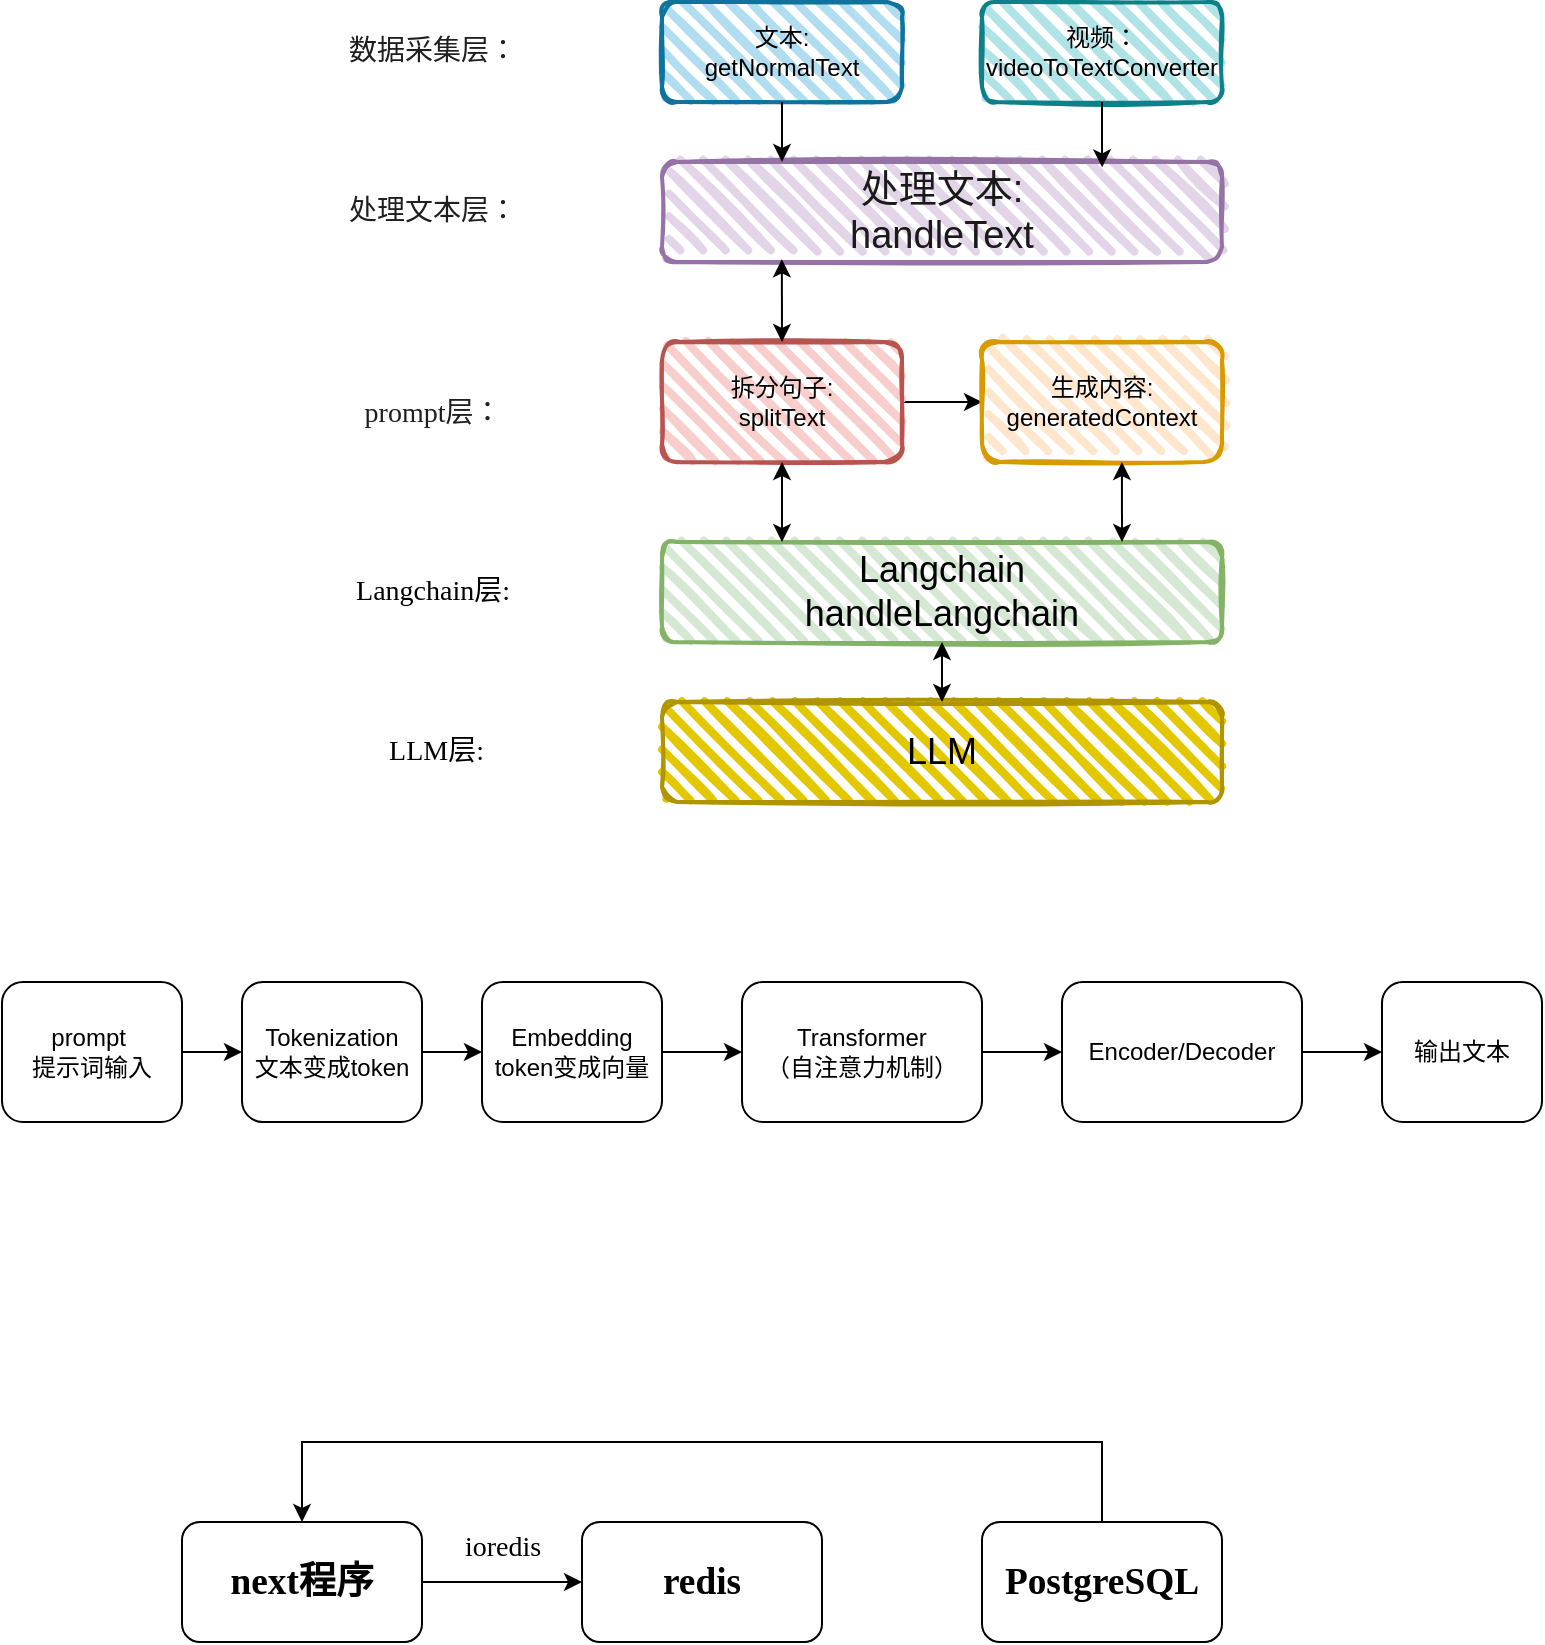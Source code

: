 <mxfile version="24.8.0">
  <diagram name="第 1 页" id="gYU9W0TBQRhG5-N19RFS">
    <mxGraphModel dx="1647" dy="1020" grid="1" gridSize="10" guides="1" tooltips="1" connect="1" arrows="1" fold="1" page="1" pageScale="1" pageWidth="827" pageHeight="1169" math="0" shadow="0">
      <root>
        <mxCell id="0" />
        <mxCell id="1" parent="0" />
        <mxCell id="h4a_0MuscMIAsqZkccJg-1" value="&lt;font style=&quot;font-size: 18px;&quot;&gt;LLM&lt;/font&gt;" style="rounded=1;whiteSpace=wrap;html=1;strokeWidth=2;fillWeight=4;hachureGap=8;hachureAngle=45;fillColor=#e3c800;sketch=1;fontColor=#000000;strokeColor=#B09500;" parent="1" vertex="1">
          <mxGeometry x="360" y="430" width="280" height="50" as="geometry" />
        </mxCell>
        <mxCell id="h4a_0MuscMIAsqZkccJg-2" value="&lt;span style=&quot;font-size: 18px;&quot;&gt;Langchain&lt;br&gt;handleLangchain&lt;/span&gt;" style="rounded=1;whiteSpace=wrap;html=1;strokeWidth=2;fillWeight=4;hachureGap=8;hachureAngle=45;fillColor=#d5e8d4;sketch=1;strokeColor=#82b366;" parent="1" vertex="1">
          <mxGeometry x="360" y="350" width="280" height="50" as="geometry" />
        </mxCell>
        <mxCell id="h4a_0MuscMIAsqZkccJg-7" style="edgeStyle=orthogonalEdgeStyle;rounded=0;orthogonalLoop=1;jettySize=auto;html=1;entryX=0;entryY=0.5;entryDx=0;entryDy=0;" parent="1" source="h4a_0MuscMIAsqZkccJg-4" target="h4a_0MuscMIAsqZkccJg-5" edge="1">
          <mxGeometry relative="1" as="geometry" />
        </mxCell>
        <mxCell id="h4a_0MuscMIAsqZkccJg-4" value="拆分句子:&lt;br&gt;splitText" style="rounded=1;whiteSpace=wrap;html=1;strokeWidth=2;fillWeight=4;hachureGap=8;hachureAngle=45;fillColor=#f8cecc;sketch=1;strokeColor=#b85450;" parent="1" vertex="1">
          <mxGeometry x="360" y="250" width="120" height="60" as="geometry" />
        </mxCell>
        <mxCell id="h4a_0MuscMIAsqZkccJg-5" value="生成内容:&lt;br&gt;generatedContext" style="rounded=1;whiteSpace=wrap;html=1;strokeWidth=2;fillWeight=4;hachureGap=8;hachureAngle=45;fillColor=#ffe6cc;sketch=1;strokeColor=#d79b00;" parent="1" vertex="1">
          <mxGeometry x="520" y="250" width="120" height="60" as="geometry" />
        </mxCell>
        <mxCell id="h4a_0MuscMIAsqZkccJg-6" value="&lt;font color=&quot;#1a1a1a&quot;&gt;&lt;span style=&quot;font-size: 19px;&quot;&gt;处理文本:&lt;br&gt;handleText&lt;/span&gt;&lt;/font&gt;" style="rounded=1;whiteSpace=wrap;html=1;strokeWidth=2;fillWeight=4;hachureGap=8;hachureAngle=45;fillColor=#e1d5e7;sketch=1;strokeColor=#9673a6;" parent="1" vertex="1">
          <mxGeometry x="360" y="160" width="280" height="50" as="geometry" />
        </mxCell>
        <mxCell id="h4a_0MuscMIAsqZkccJg-21" value="" style="endArrow=classic;startArrow=classic;html=1;rounded=0;entryX=0.5;entryY=1;entryDx=0;entryDy=0;exitX=0.5;exitY=0;exitDx=0;exitDy=0;" parent="1" source="h4a_0MuscMIAsqZkccJg-1" target="h4a_0MuscMIAsqZkccJg-2" edge="1">
          <mxGeometry width="50" height="50" relative="1" as="geometry">
            <mxPoint x="390" y="480" as="sourcePoint" />
            <mxPoint x="440" y="430" as="targetPoint" />
          </mxGeometry>
        </mxCell>
        <mxCell id="h4a_0MuscMIAsqZkccJg-22" value="" style="endArrow=classic;startArrow=classic;html=1;rounded=0;entryX=0.5;entryY=1;entryDx=0;entryDy=0;" parent="1" target="h4a_0MuscMIAsqZkccJg-4" edge="1">
          <mxGeometry width="50" height="50" relative="1" as="geometry">
            <mxPoint x="420" y="350" as="sourcePoint" />
            <mxPoint x="440" y="430" as="targetPoint" />
          </mxGeometry>
        </mxCell>
        <mxCell id="h4a_0MuscMIAsqZkccJg-23" value="" style="endArrow=classic;startArrow=classic;html=1;rounded=0;entryX=0.583;entryY=1;entryDx=0;entryDy=0;entryPerimeter=0;" parent="1" target="h4a_0MuscMIAsqZkccJg-5" edge="1">
          <mxGeometry width="50" height="50" relative="1" as="geometry">
            <mxPoint x="590" y="350" as="sourcePoint" />
            <mxPoint x="590" y="320" as="targetPoint" />
          </mxGeometry>
        </mxCell>
        <mxCell id="h4a_0MuscMIAsqZkccJg-25" value="" style="endArrow=classic;startArrow=classic;html=1;rounded=0;entryX=0.214;entryY=0.973;entryDx=0;entryDy=0;entryPerimeter=0;" parent="1" target="h4a_0MuscMIAsqZkccJg-6" edge="1">
          <mxGeometry width="50" height="50" relative="1" as="geometry">
            <mxPoint x="420" y="250" as="sourcePoint" />
            <mxPoint x="419.5" y="230" as="targetPoint" />
          </mxGeometry>
        </mxCell>
        <mxCell id="h4a_0MuscMIAsqZkccJg-26" value="文本:&lt;br&gt;getNormalText" style="rounded=1;whiteSpace=wrap;html=1;strokeWidth=2;fillWeight=4;hachureGap=8;hachureAngle=45;fillColor=#b1ddf0;sketch=1;strokeColor=#10739e;" parent="1" vertex="1">
          <mxGeometry x="360" y="80" width="120" height="50" as="geometry" />
        </mxCell>
        <mxCell id="h4a_0MuscMIAsqZkccJg-27" value="视频：&lt;br&gt;videoToTextConverter" style="rounded=1;whiteSpace=wrap;html=1;strokeWidth=2;fillWeight=4;hachureGap=8;hachureAngle=45;fillColor=#b0e3e6;sketch=1;strokeColor=#0e8088;" parent="1" vertex="1">
          <mxGeometry x="520" y="80" width="120" height="50" as="geometry" />
        </mxCell>
        <mxCell id="h4a_0MuscMIAsqZkccJg-30" style="edgeStyle=orthogonalEdgeStyle;rounded=0;orthogonalLoop=1;jettySize=auto;html=1;" parent="1" source="h4a_0MuscMIAsqZkccJg-26" edge="1">
          <mxGeometry relative="1" as="geometry">
            <mxPoint x="420" y="160" as="targetPoint" />
          </mxGeometry>
        </mxCell>
        <mxCell id="h4a_0MuscMIAsqZkccJg-31" style="edgeStyle=orthogonalEdgeStyle;rounded=0;orthogonalLoop=1;jettySize=auto;html=1;entryX=0.786;entryY=0.053;entryDx=0;entryDy=0;entryPerimeter=0;" parent="1" source="h4a_0MuscMIAsqZkccJg-27" target="h4a_0MuscMIAsqZkccJg-6" edge="1">
          <mxGeometry relative="1" as="geometry" />
        </mxCell>
        <mxCell id="CTgyaFmB8Z5NzS_yjj29-10" style="edgeStyle=orthogonalEdgeStyle;rounded=0;orthogonalLoop=1;jettySize=auto;html=1;entryX=0;entryY=0.5;entryDx=0;entryDy=0;" parent="1" source="CTgyaFmB8Z5NzS_yjj29-1" target="CTgyaFmB8Z5NzS_yjj29-9" edge="1">
          <mxGeometry relative="1" as="geometry" />
        </mxCell>
        <mxCell id="CTgyaFmB8Z5NzS_yjj29-1" value="prompt&amp;nbsp;&lt;div&gt;提示词输入&lt;/div&gt;" style="rounded=1;whiteSpace=wrap;html=1;" parent="1" vertex="1">
          <mxGeometry x="30" y="570" width="90" height="70" as="geometry" />
        </mxCell>
        <mxCell id="CTgyaFmB8Z5NzS_yjj29-12" style="edgeStyle=orthogonalEdgeStyle;rounded=0;orthogonalLoop=1;jettySize=auto;html=1;entryX=0;entryY=0.5;entryDx=0;entryDy=0;" parent="1" source="CTgyaFmB8Z5NzS_yjj29-2" target="CTgyaFmB8Z5NzS_yjj29-8" edge="1">
          <mxGeometry relative="1" as="geometry" />
        </mxCell>
        <mxCell id="CTgyaFmB8Z5NzS_yjj29-2" value="Embedding&lt;div&gt;token变成向量&lt;/div&gt;" style="rounded=1;whiteSpace=wrap;html=1;" parent="1" vertex="1">
          <mxGeometry x="270" y="570" width="90" height="70" as="geometry" />
        </mxCell>
        <mxCell id="CTgyaFmB8Z5NzS_yjj29-15" style="edgeStyle=orthogonalEdgeStyle;rounded=0;orthogonalLoop=1;jettySize=auto;html=1;entryX=0;entryY=0.5;entryDx=0;entryDy=0;" parent="1" source="CTgyaFmB8Z5NzS_yjj29-4" target="CTgyaFmB8Z5NzS_yjj29-5" edge="1">
          <mxGeometry relative="1" as="geometry" />
        </mxCell>
        <mxCell id="CTgyaFmB8Z5NzS_yjj29-4" value="Encoder/Decoder" style="rounded=1;whiteSpace=wrap;html=1;" parent="1" vertex="1">
          <mxGeometry x="560" y="570" width="120" height="70" as="geometry" />
        </mxCell>
        <mxCell id="CTgyaFmB8Z5NzS_yjj29-5" value="输出文本" style="rounded=1;whiteSpace=wrap;html=1;" parent="1" vertex="1">
          <mxGeometry x="720" y="570" width="80" height="70" as="geometry" />
        </mxCell>
        <mxCell id="CTgyaFmB8Z5NzS_yjj29-13" style="edgeStyle=orthogonalEdgeStyle;rounded=0;orthogonalLoop=1;jettySize=auto;html=1;entryX=0;entryY=0.5;entryDx=0;entryDy=0;" parent="1" source="CTgyaFmB8Z5NzS_yjj29-8" target="CTgyaFmB8Z5NzS_yjj29-4" edge="1">
          <mxGeometry relative="1" as="geometry" />
        </mxCell>
        <mxCell id="CTgyaFmB8Z5NzS_yjj29-8" value="Transformer&lt;div&gt;（自注意力机制）&lt;/div&gt;" style="rounded=1;whiteSpace=wrap;html=1;" parent="1" vertex="1">
          <mxGeometry x="400" y="570" width="120" height="70" as="geometry" />
        </mxCell>
        <mxCell id="CTgyaFmB8Z5NzS_yjj29-11" style="edgeStyle=orthogonalEdgeStyle;rounded=0;orthogonalLoop=1;jettySize=auto;html=1;entryX=0;entryY=0.5;entryDx=0;entryDy=0;" parent="1" source="CTgyaFmB8Z5NzS_yjj29-9" target="CTgyaFmB8Z5NzS_yjj29-2" edge="1">
          <mxGeometry relative="1" as="geometry" />
        </mxCell>
        <mxCell id="CTgyaFmB8Z5NzS_yjj29-9" value="Tokenization&lt;br&gt;文本变成token" style="rounded=1;whiteSpace=wrap;html=1;" parent="1" vertex="1">
          <mxGeometry x="150" y="570" width="90" height="70" as="geometry" />
        </mxCell>
        <mxCell id="CTgyaFmB8Z5NzS_yjj29-16" value="&lt;p class=&quot;MsoNormal&quot;&gt;&lt;span style=&quot;font-family: 宋体; color: rgb(31, 31, 31); letter-spacing: 0pt; font-size: 10.5pt; background: rgb(255, 255, 255);&quot; class=&quot;16&quot;&gt;&lt;font face=&quot;宋体&quot;&gt;数据采集层：&lt;/font&gt;&lt;/span&gt;&lt;/p&gt;" style="text;html=1;align=center;verticalAlign=middle;resizable=0;points=[];autosize=1;strokeColor=none;fillColor=none;" parent="1" vertex="1">
          <mxGeometry x="190" y="80" width="110" height="50" as="geometry" />
        </mxCell>
        <mxCell id="CTgyaFmB8Z5NzS_yjj29-17" value="&lt;p class=&quot;MsoNormal&quot;&gt;&lt;span style=&quot;font-family: 宋体; color: rgb(31, 31, 31); letter-spacing: 0pt; font-size: 10.5pt; background: rgb(255, 255, 255);&quot;&gt;&lt;font face=&quot;宋体&quot;&gt;处理文本层：&lt;/font&gt;&lt;/span&gt;&lt;/p&gt;" style="text;html=1;align=center;verticalAlign=middle;resizable=0;points=[];autosize=1;strokeColor=none;fillColor=none;" parent="1" vertex="1">
          <mxGeometry x="190" y="160" width="110" height="50" as="geometry" />
        </mxCell>
        <mxCell id="CTgyaFmB8Z5NzS_yjj29-18" value="&lt;p class=&quot;MsoNormal&quot;&gt;&lt;span style=&quot;background-color: initial; font-size: 14px;&quot;&gt;&lt;font face=&quot;宋体&quot; color=&quot;#1f1f1f&quot;&gt;prompt&lt;/font&gt;&lt;/span&gt;&lt;span style=&quot;font-family: 宋体; background-color: rgb(255, 255, 255); color: rgb(31, 31, 31); font-size: 10.5pt; letter-spacing: 0pt;&quot;&gt;层：&lt;/span&gt;&lt;/p&gt;" style="text;html=1;align=center;verticalAlign=middle;resizable=0;points=[];autosize=1;strokeColor=none;fillColor=none;" parent="1" vertex="1">
          <mxGeometry x="200" y="260" width="90" height="50" as="geometry" />
        </mxCell>
        <mxCell id="CTgyaFmB8Z5NzS_yjj29-19" value="&lt;p class=&quot;MsoNormal&quot;&gt;&lt;span style=&quot;mso-spacerun:&#39;yes&#39;;font-family:宋体;mso-ascii-font-family:&#39;Times New Roman&#39;;&lt;br/&gt;mso-hansi-font-family:&#39;Times New Roman&#39;;font-size:10.5pt;mso-font-kerning:1.0pt;&quot;&gt;&lt;font face=&quot;Times New Roman&quot;&gt;Langchain&lt;/font&gt;&lt;font face=&quot;宋体&quot;&gt;层:&lt;/font&gt;&lt;/span&gt;&lt;/p&gt;" style="text;html=1;align=center;verticalAlign=middle;resizable=0;points=[];autosize=1;strokeColor=none;fillColor=none;" parent="1" vertex="1">
          <mxGeometry x="195" y="350" width="100" height="50" as="geometry" />
        </mxCell>
        <mxCell id="CTgyaFmB8Z5NzS_yjj29-20" value="&lt;p class=&quot;MsoNormal&quot;&gt;&lt;span style=&quot;mso-spacerun:&#39;yes&#39;;font-family:宋体;mso-ascii-font-family:&#39;Times New Roman&#39;;&lt;br/&gt;mso-hansi-font-family:&#39;Times New Roman&#39;;font-size:10.5pt;mso-font-kerning:1.0pt;&quot;&gt;&amp;nbsp;&lt;font face=&quot;Times New Roman&quot;&gt;LLM&lt;/font&gt;&lt;font face=&quot;宋体&quot;&gt;层:&lt;/font&gt;&lt;/span&gt;&lt;/p&gt;" style="text;html=1;align=center;verticalAlign=middle;resizable=0;points=[];autosize=1;strokeColor=none;fillColor=none;" parent="1" vertex="1">
          <mxGeometry x="200" y="430" width="90" height="50" as="geometry" />
        </mxCell>
        <mxCell id="CTgyaFmB8Z5NzS_yjj29-21" value="&lt;p class=&quot;MsoNormal&quot;&gt;&lt;font face=&quot;Times New Roman&quot;&gt;&lt;span style=&quot;font-size: 18.667px;&quot;&gt;&lt;b&gt;redis&lt;/b&gt;&lt;/span&gt;&lt;/font&gt;&lt;/p&gt;" style="rounded=1;whiteSpace=wrap;html=1;" parent="1" vertex="1">
          <mxGeometry x="320" y="840" width="120" height="60" as="geometry" />
        </mxCell>
        <mxCell id="CTgyaFmB8Z5NzS_yjj29-25" style="edgeStyle=orthogonalEdgeStyle;rounded=0;orthogonalLoop=1;jettySize=auto;html=1;entryX=0.5;entryY=0;entryDx=0;entryDy=0;" parent="1" source="CTgyaFmB8Z5NzS_yjj29-22" target="CTgyaFmB8Z5NzS_yjj29-23" edge="1">
          <mxGeometry relative="1" as="geometry">
            <Array as="points">
              <mxPoint x="580" y="800" />
              <mxPoint x="180" y="800" />
            </Array>
          </mxGeometry>
        </mxCell>
        <mxCell id="CTgyaFmB8Z5NzS_yjj29-22" value="&lt;p class=&quot;MsoNormal&quot;&gt;&lt;b&gt;&lt;span style=&quot;font-family: 黑体; font-size: 14pt;&quot;&gt;&lt;font face=&quot;Times New Roman&quot;&gt;PostgreSQL&lt;/font&gt;&lt;/span&gt;&lt;/b&gt;&lt;/p&gt;" style="rounded=1;whiteSpace=wrap;html=1;" parent="1" vertex="1">
          <mxGeometry x="520" y="840" width="120" height="60" as="geometry" />
        </mxCell>
        <mxCell id="CTgyaFmB8Z5NzS_yjj29-24" style="edgeStyle=orthogonalEdgeStyle;rounded=0;orthogonalLoop=1;jettySize=auto;html=1;entryX=0;entryY=0.5;entryDx=0;entryDy=0;" parent="1" source="CTgyaFmB8Z5NzS_yjj29-23" target="CTgyaFmB8Z5NzS_yjj29-21" edge="1">
          <mxGeometry relative="1" as="geometry" />
        </mxCell>
        <mxCell id="CTgyaFmB8Z5NzS_yjj29-23" value="&lt;p class=&quot;MsoNormal&quot;&gt;&lt;font face=&quot;Times New Roman&quot;&gt;&lt;span style=&quot;font-size: 18.667px;&quot;&gt;&lt;b&gt;next程序&lt;/b&gt;&lt;/span&gt;&lt;/font&gt;&lt;/p&gt;" style="rounded=1;whiteSpace=wrap;html=1;" parent="1" vertex="1">
          <mxGeometry x="120" y="840" width="120" height="60" as="geometry" />
        </mxCell>
        <mxCell id="CTgyaFmB8Z5NzS_yjj29-28" value="&lt;p class=&quot;MsoNormal&quot;&gt;&lt;span style=&quot;mso-spacerun:&#39;yes&#39;;font-family:宋体;mso-ascii-font-family:&#39;Times New Roman&#39;;&lt;br/&gt;mso-hansi-font-family:&#39;Times New Roman&#39;;font-size:10.5pt;mso-font-kerning:1.0pt;&quot;&gt;&lt;font face=&quot;Times New Roman&quot;&gt;ioredis&lt;/font&gt;&lt;/span&gt;&lt;/p&gt;" style="text;html=1;align=center;verticalAlign=middle;resizable=0;points=[];autosize=1;strokeColor=none;fillColor=none;" parent="1" vertex="1">
          <mxGeometry x="250" y="828" width="60" height="50" as="geometry" />
        </mxCell>
      </root>
    </mxGraphModel>
  </diagram>
</mxfile>
